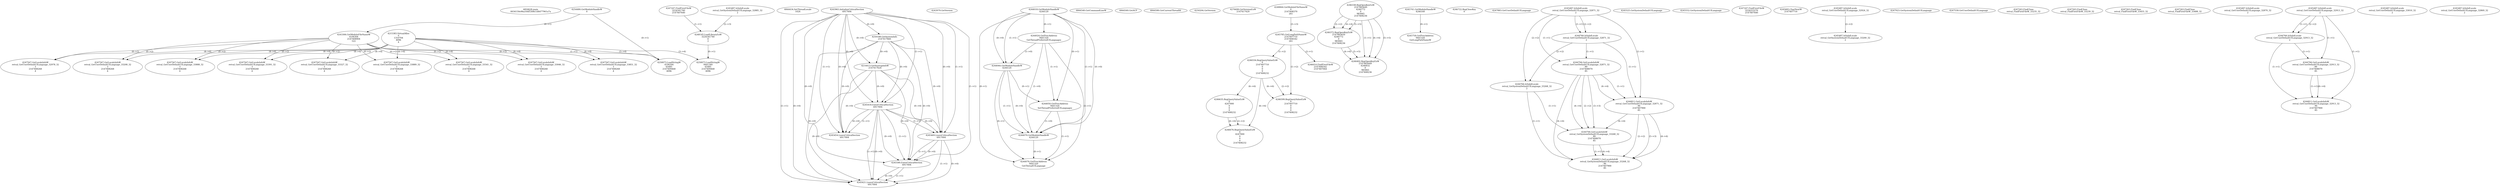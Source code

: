 // Global SCDG with merge call
digraph {
	0 [label="6850628.main
0034150e96a164f5308c1d6477961a7a"]
	1 [label="4254480.GetModuleHandleW
0"]
	2 [label="6844434.SetThreadLocale
1024"]
	3 [label="4243965.InitializeCriticalSection
6917004"]
	4 [label="4243979.GetVersion
"]
	5 [label="4244018.GetModuleHandleW
4244120"]
	6 [label="4244024.GetProcAddress
9441320
GetThreadPreferredUILanguages"]
	5 -> 6 [label="(0-->1)"]
	7 [label="4244044.GetModuleHandleW
4244120"]
	5 -> 7 [label="(1-->1)"]
	5 -> 7 [label="(0-->0)"]
	6 -> 7 [label="(1-->0)"]
	8 [label="4244050.GetProcAddress
9441320
SetThreadPreferredUILanguages"]
	5 -> 8 [label="(0-->1)"]
	6 -> 8 [label="(1-->1)"]
	7 -> 8 [label="(0-->1)"]
	9 [label="4244070.GetModuleHandleW
4244120"]
	5 -> 9 [label="(1-->1)"]
	7 -> 9 [label="(1-->1)"]
	5 -> 9 [label="(0-->0)"]
	6 -> 9 [label="(1-->0)"]
	7 -> 9 [label="(0-->0)"]
	8 -> 9 [label="(1-->0)"]
	10 [label="4244076.GetProcAddress
9441320
GetThreadUILanguage"]
	5 -> 10 [label="(0-->1)"]
	6 -> 10 [label="(1-->1)"]
	7 -> 10 [label="(0-->1)"]
	8 -> 10 [label="(1-->1)"]
	9 -> 10 [label="(0-->1)"]
	11 [label="4250188.GetSystemInfo
2147417660"]
	3 -> 11 [label="(0-->0)"]
	12 [label="6844540.GetCommandLineW
"]
	13 [label="4214413.GetStartupInfoW
2147417624"]
	3 -> 13 [label="(0-->0)"]
	11 -> 13 [label="(0-->0)"]
	14 [label="6844560.GetACP
"]
	15 [label="6844580.GetCurrentThreadId
"]
	16 [label="4250204.GetVersion
"]
	17 [label="4276690.GetVersionExW
2147417420"]
	18 [label="4243306.GetModuleFileNameW
4194304
2147408904
522"]
	1 -> 18 [label="(0-->1)"]
	19 [label="4248064.GetModuleFileNameW
0
2147408370
261"]
	20 [label="4215383.VirtualAlloc
0
1310704
4096
4"]
	21 [label="4246338.RegOpenKeyExW
2147483649
4246772
0
983065
2147408236"]
	22 [label="4245741.GetModuleHandleW
4246160"]
	23 [label="4245758.GetProcAddress
9441320
GetLongPathNameW"]
	22 -> 23 [label="(0-->1)"]
	24 [label="4245785.GetLongPathNameW
2147407710
2147406542
261"]
	19 -> 24 [label="(3-->3)"]
	25 [label="4246556.RegQueryValueExW
0
2147407710
0
0
0
2147408232"]
	24 -> 25 [label="(1-->2)"]
	26 [label="4246599.RegQueryValueExW
0
2147407710
0
0
0
2147408232"]
	24 -> 26 [label="(1-->2)"]
	25 -> 26 [label="(2-->2)"]
	25 -> 26 [label="(6-->6)"]
	27 [label="4246722.RegCloseKey
0"]
	28 [label="4247883.GetUserDefaultUILanguage
"]
	29 [label="4245418.EnterCriticalSection
6917004"]
	3 -> 29 [label="(1-->1)"]
	3 -> 29 [label="(0-->0)"]
	11 -> 29 [label="(0-->0)"]
	13 -> 29 [label="(0-->0)"]
	30 [label="4245469.LeaveCriticalSection
6917004"]
	3 -> 30 [label="(1-->1)"]
	29 -> 30 [label="(1-->1)"]
	3 -> 30 [label="(0-->0)"]
	11 -> 30 [label="(0-->0)"]
	13 -> 30 [label="(0-->0)"]
	29 -> 30 [label="(0-->0)"]
	31 [label="4245487.IsValidLocale
retval_GetUserDefaultUILanguage_32871_32
2"]
	32 [label="4244766.IsValidLocale
retval_GetUserDefaultUILanguage_32871_32
2"]
	31 -> 32 [label="(1-->1)"]
	31 -> 32 [label="(2-->2)"]
	33 [label="4244794.GetLocaleInfoW
retval_GetUserDefaultUILanguage_32871_32
89
2147408070
85"]
	31 -> 33 [label="(1-->1)"]
	32 -> 33 [label="(1-->1)"]
	34 [label="4244811.GetLocaleInfoW
retval_GetUserDefaultUILanguage_32871_32
90
2147407900
85"]
	31 -> 34 [label="(1-->1)"]
	32 -> 34 [label="(1-->1)"]
	33 -> 34 [label="(1-->1)"]
	33 -> 34 [label="(4-->4)"]
	35 [label="4245525.GetSystemDefaultUILanguage
"]
	36 [label="4245552.GetSystemDefaultUILanguage
"]
	37 [label="4244766.IsValidLocale
retval_GetSystemDefaultUILanguage_33268_32
2"]
	31 -> 37 [label="(2-->2)"]
	32 -> 37 [label="(2-->2)"]
	38 [label="4244794.GetLocaleInfoW
retval_GetSystemDefaultUILanguage_33268_32
89
2147408070
85"]
	37 -> 38 [label="(1-->1)"]
	33 -> 38 [label="(2-->2)"]
	33 -> 38 [label="(3-->3)"]
	33 -> 38 [label="(4-->4)"]
	34 -> 38 [label="(4-->4)"]
	39 [label="4244811.GetLocaleInfoW
retval_GetSystemDefaultUILanguage_33268_32
90
2147407900
85"]
	37 -> 39 [label="(1-->1)"]
	38 -> 39 [label="(1-->1)"]
	34 -> 39 [label="(2-->2)"]
	34 -> 39 [label="(3-->3)"]
	33 -> 39 [label="(4-->4)"]
	34 -> 39 [label="(4-->4)"]
	38 -> 39 [label="(4-->4)"]
	40 [label="4245580.EnterCriticalSection
6917004"]
	3 -> 40 [label="(1-->1)"]
	29 -> 40 [label="(1-->1)"]
	30 -> 40 [label="(1-->1)"]
	3 -> 40 [label="(0-->0)"]
	11 -> 40 [label="(0-->0)"]
	13 -> 40 [label="(0-->0)"]
	29 -> 40 [label="(0-->0)"]
	30 -> 40 [label="(0-->0)"]
	41 [label="4245621.LeaveCriticalSection
6917004"]
	3 -> 41 [label="(1-->1)"]
	29 -> 41 [label="(1-->1)"]
	30 -> 41 [label="(1-->1)"]
	40 -> 41 [label="(1-->1)"]
	3 -> 41 [label="(0-->0)"]
	11 -> 41 [label="(0-->0)"]
	13 -> 41 [label="(0-->0)"]
	29 -> 41 [label="(0-->0)"]
	30 -> 41 [label="(0-->0)"]
	40 -> 41 [label="(0-->0)"]
	42 [label="4247247.FindFirstFileW
3224253276
2147407640"]
	43 [label="4245683.CharNextW
2147407716"]
	44 [label="4246635.RegQueryValueExW
0
4247000
0
0
0
2147408232"]
	25 -> 44 [label="(6-->6)"]
	45 [label="4245487.IsValidLocale
retval_GetUserDefaultUILanguage_32924_32
2"]
	46 [label="4247923.GetSystemDefaultUILanguage
"]
	47 [label="4245487.IsValidLocale
retval_GetSystemDefaultUILanguage_33200_32
2"]
	45 -> 47 [label="(2-->2)"]
	48 [label="4247558.GetUserDefaultUILanguage
"]
	49 [label="4247567.GetLocaleInfoW
retval_GetUserDefaultUILanguage_33541_32
3
2147408268
4"]
	18 -> 49 [label="(0-->2)"]
	20 -> 49 [label="(4-->4)"]
	50 [label="4247247.FindFirstFileW
3224341740
2147407640"]
	51 [label="4246676.RegQueryValueExW
0
4247000
0
0
0
2147408232"]
	44 -> 51 [label="(2-->2)"]
	25 -> 51 [label="(6-->6)"]
	44 -> 51 [label="(6-->6)"]
	52 [label="4245454.LeaveCriticalSection
6917004"]
	3 -> 52 [label="(1-->1)"]
	29 -> 52 [label="(1-->1)"]
	3 -> 52 [label="(0-->0)"]
	11 -> 52 [label="(0-->0)"]
	13 -> 52 [label="(0-->0)"]
	29 -> 52 [label="(0-->0)"]
	53 [label="4247567.GetLocaleInfoW
retval_GetUserDefaultUILanguage_33851_32
3
2147408268
4"]
	18 -> 53 [label="(0-->2)"]
	20 -> 53 [label="(4-->4)"]
	54 [label="4246372.RegOpenKeyExW
2147483650
4246772
0
983065
2147408236"]
	21 -> 54 [label="(2-->2)"]
	21 -> 54 [label="(4-->4)"]
	21 -> 54 [label="(5-->5)"]
	55 [label="4246014.FindFirstFileW
2147406542
2147407064"]
	24 -> 55 [label="(2-->1)"]
	56 [label="4247567.GetLocaleInfoW
retval_GetUserDefaultUILanguage_33888_32
3
2147408268
4"]
	18 -> 56 [label="(0-->2)"]
	20 -> 56 [label="(4-->4)"]
	57 [label="4247567.GetLocaleInfoW
retval_GetUserDefaultUILanguage_33889_32
3
2147408268
4"]
	18 -> 57 [label="(0-->2)"]
	20 -> 57 [label="(4-->4)"]
	58 [label="4245487.IsValidLocale
retval_GetSystemDefaultUILanguage_32885_32
2"]
	59 [label="4247567.GetLocaleInfoW
retval_GetUserDefaultUILanguage_33046_32
3
2147408268
4"]
	18 -> 59 [label="(0-->2)"]
	20 -> 59 [label="(4-->4)"]
	60 [label="4247263.FindClose
retval_FindFirstFileW_33235_32"]
	61 [label="4248145.LoadLibraryExW
3224341740
0
2"]
	50 -> 61 [label="(1-->1)"]
	58 -> 61 [label="(2-->3)"]
	62 [label="4250073.LoadStringW
9441340
65485
2147409468
4096"]
	61 -> 62 [label="(0-->1)"]
	20 -> 62 [label="(3-->4)"]
	63 [label="4246402.RegOpenKeyExW
2147483649
4246832
0
983065
2147408236"]
	21 -> 63 [label="(1-->1)"]
	21 -> 63 [label="(4-->4)"]
	54 -> 63 [label="(4-->4)"]
	21 -> 63 [label="(5-->5)"]
	54 -> 63 [label="(5-->5)"]
	64 [label="4247567.GetLocaleInfoW
retval_GetUserDefaultUILanguage_33208_32
3
2147408268
4"]
	18 -> 64 [label="(0-->2)"]
	20 -> 64 [label="(4-->4)"]
	65 [label="4247263.FindClose
retval_FindFirstFileW_33239_32"]
	66 [label="4247567.GetLocaleInfoW
retval_GetUserDefaultUILanguage_33391_32
3
2147408268
4"]
	18 -> 66 [label="(0-->2)"]
	20 -> 66 [label="(4-->4)"]
	67 [label="4247263.FindClose
retval_FindFirstFileW_33455_32"]
	68 [label="4247567.GetLocaleInfoW
retval_GetUserDefaultUILanguage_33327_32
3
2147408268
4"]
	18 -> 68 [label="(0-->2)"]
	20 -> 68 [label="(4-->4)"]
	69 [label="4247263.FindClose
retval_FindFirstFileW_33488_32"]
	70 [label="4247567.GetLocaleInfoW
retval_GetUserDefaultUILanguage_32978_32
3
2147408268
4"]
	18 -> 70 [label="(0-->2)"]
	20 -> 70 [label="(4-->4)"]
	71 [label="4250073.LoadStringW
4194304
65485
2147409468
4096"]
	1 -> 71 [label="(0-->1)"]
	18 -> 71 [label="(1-->1)"]
	20 -> 71 [label="(3-->4)"]
	72 [label="4245487.IsValidLocale
retval_GetUserDefaultUILanguage_32870_32
2"]
	73 [label="4245487.IsValidLocale
retval_GetUserDefaultUILanguage_32913_32
2"]
	74 [label="4245487.IsValidLocale
retval_GetUserDefaultUILanguage_33010_32
2"]
	75 [label="4244766.IsValidLocale
retval_GetUserDefaultUILanguage_32913_32
2"]
	73 -> 75 [label="(1-->1)"]
	73 -> 75 [label="(2-->2)"]
	76 [label="4244794.GetLocaleInfoW
retval_GetUserDefaultUILanguage_32913_32
89
2147408070
85"]
	73 -> 76 [label="(1-->1)"]
	75 -> 76 [label="(1-->1)"]
	77 [label="4244811.GetLocaleInfoW
retval_GetUserDefaultUILanguage_32913_32
90
2147407900
85"]
	73 -> 77 [label="(1-->1)"]
	75 -> 77 [label="(1-->1)"]
	76 -> 77 [label="(1-->1)"]
	76 -> 77 [label="(4-->4)"]
	78 [label="4245487.IsValidLocale
retval_GetUserDefaultUILanguage_32869_32
2"]
}
